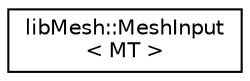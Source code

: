 digraph "类继承关系图"
{
 // INTERACTIVE_SVG=YES
  edge [fontname="Helvetica",fontsize="10",labelfontname="Helvetica",labelfontsize="10"];
  node [fontname="Helvetica",fontsize="10",shape=record];
  rankdir="LR";
  Node1 [label="libMesh::MeshInput\l\< MT \>",height=0.2,width=0.4,color="black", fillcolor="white", style="filled",URL="$classlibMesh_1_1MeshInput.html",tooltip="This class defines an abstract interface for Mesh input. "];
}
